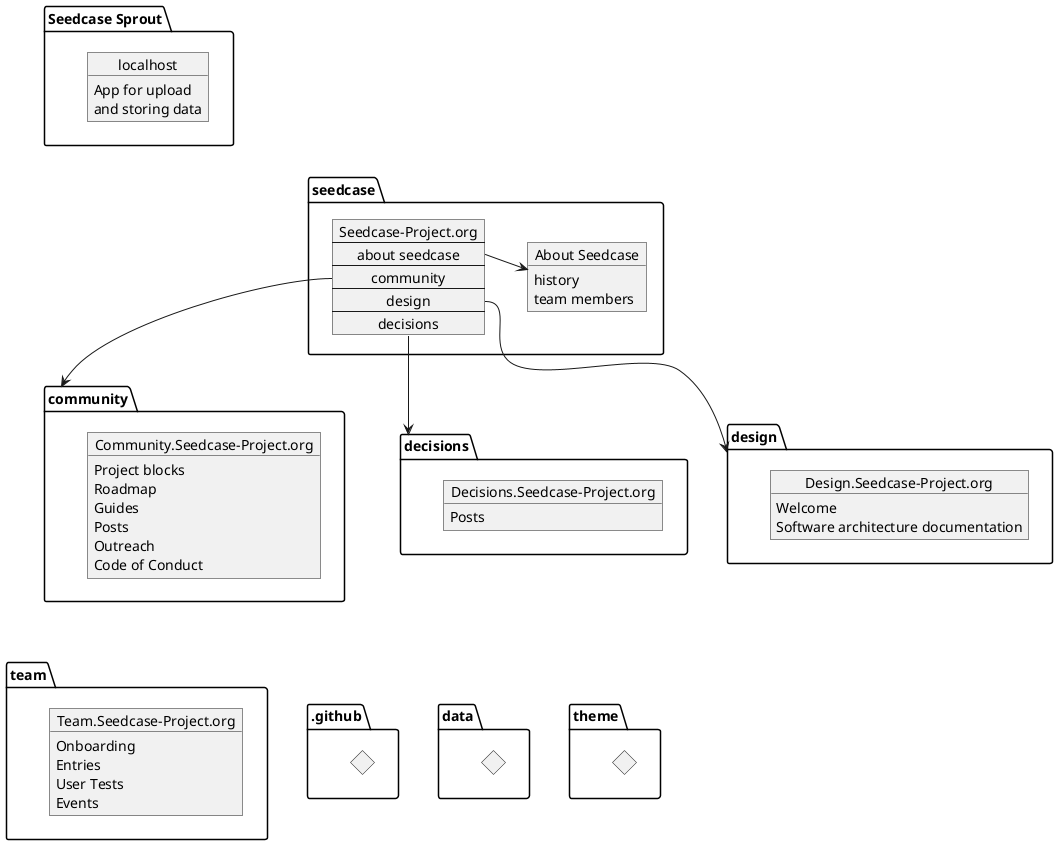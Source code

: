 @startuml Repos-Sites

  package .github as GIT {
      diamond dia1
  }

  package data as DAT {
      diamond dia2
  }

  package theme as THE {
      diamond dia3
  }

  package community as COM {
      object "Community.Seedcase-Project.org" as CSP {
        Project blocks
        Roadmap
        Guides
        Posts
        Outreach
        Code of Conduct
      }
  }

  package decisions as DEC {
      object "Decisions.Seedcase-Project.org" as DeCP {
        Posts
      }
  }

  package design as DES {
      object "Design.Seedcase-Project.org" as DeSP {
        Welcome
        Software architecture documentation
      }
  }

  package team as TEA {
      object "Team.Seedcase-Project.org" as TSP {
        Onboarding
        Entries
        User Tests
        Events
      }
  }

  package "Seedcase Sprout" as SPROUT {
      object "localhost" as SSP {
        App for upload
        and storing data 
      }
  }

  package seedcase {
      object "About Seedcase" as ABOUT {
        history
        team members 
      }

      map "Seedcase-Project.org" as SP {
        about seedcase *-> ABOUT
        community *--> COM
        design *--> DES
        decisions *--> DEC
      }
  }  

COM -[hidden]--> TEA
DEC -[hidden]--> GIT
DEC -[hidden]--> DAT
DEC -[hidden]--> THE
SPROUT -[hidden]--> COM 

@enduml
